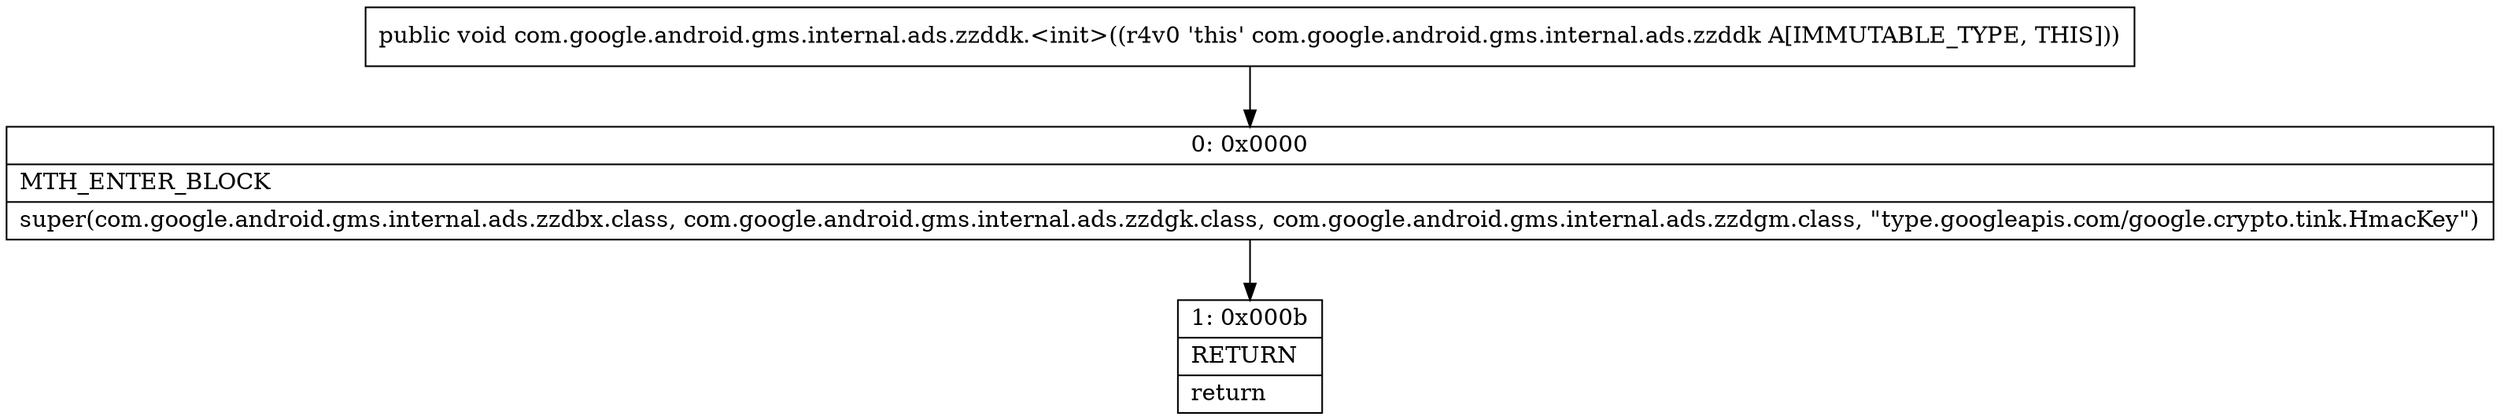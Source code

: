digraph "CFG forcom.google.android.gms.internal.ads.zzddk.\<init\>()V" {
Node_0 [shape=record,label="{0\:\ 0x0000|MTH_ENTER_BLOCK\l|super(com.google.android.gms.internal.ads.zzdbx.class, com.google.android.gms.internal.ads.zzdgk.class, com.google.android.gms.internal.ads.zzdgm.class, \"type.googleapis.com\/google.crypto.tink.HmacKey\")\l}"];
Node_1 [shape=record,label="{1\:\ 0x000b|RETURN\l|return\l}"];
MethodNode[shape=record,label="{public void com.google.android.gms.internal.ads.zzddk.\<init\>((r4v0 'this' com.google.android.gms.internal.ads.zzddk A[IMMUTABLE_TYPE, THIS])) }"];
MethodNode -> Node_0;
Node_0 -> Node_1;
}

